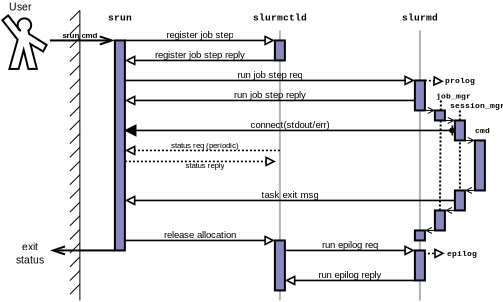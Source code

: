 <?xml version="1.0" encoding="UTF-8"?>
<dia:diagram xmlns:dia="http://www.lysator.liu.se/~alla/dia/"><dia:layer name="Background" visible="true"><dia:object type="Standard - Line" version="0" id="O0"><dia:attribute name="obj_pos"><dia:point val="24,6.5"/></dia:attribute><dia:attribute name="obj_bb"><dia:rectangle val="23.95,6.45;24.05,10.55"/></dia:attribute><dia:attribute name="conn_endpoints"><dia:point val="24,6.5"/><dia:point val="24,10.5"/></dia:attribute><dia:attribute name="numcp"><dia:int val="1"/></dia:attribute><dia:attribute name="line_style"><dia:enum val="4"/></dia:attribute><dia:connections><dia:connection handle="1" to="O78" connection="1"/></dia:connections></dia:object><dia:group><dia:object type="Standard - PolyLine" version="0" id="O1"><dia:attribute name="obj_pos"><dia:point val="2,2.5"/></dia:attribute><dia:attribute name="obj_bb"><dia:rectangle val="1.056,1.711;3.404,4.475"/></dia:attribute><dia:attribute name="poly_points"><dia:point val="2,2.5"/><dia:point val="1.413,1.75"/><dia:point val="1.125,1.988"/><dia:point val="1.887,2.962"/><dia:point val="1.475,4.425"/><dia:point val="1.938,4.425"/><dia:point val="2.188,3.475"/><dia:point val="2.425,4.425"/><dia:point val="2.85,4.425"/><dia:point val="2.525,3.175"/><dia:point val="3.163,3.55"/><dia:point val="3.337,3.225"/><dia:point val="2.462,2.675"/><dia:point val="2.425,2.487"/></dia:attribute><dia:attribute name="line_color"><dia:color val="#010101"/></dia:attribute></dia:object><dia:object type="Standard - Arc" version="0" id="O2"><dia:attribute name="obj_pos"><dia:point val="2.4,2.525"/></dia:attribute><dia:attribute name="obj_bb"><dia:rectangle val="1.836,1.846;2.614,2.575"/></dia:attribute><dia:attribute name="conn_endpoints"><dia:point val="2.4,2.525"/><dia:point val="2.05,2.525"/></dia:attribute><dia:attribute name="arc_color"><dia:color val="#010101"/></dia:attribute><dia:attribute name="curve_distance"><dia:real val="0.629"/></dia:attribute></dia:object></dia:group><dia:object type="Standard - Text" version="0" id="O3"><dia:attribute name="obj_pos"><dia:point val="2,1.5"/></dia:attribute><dia:attribute name="obj_bb"><dia:rectangle val="1.5,1;2.5,1.85"/></dia:attribute><dia:attribute name="text"><dia:composite type="text"><dia:attribute name="string"><dia:string>#User#</dia:string></dia:attribute><dia:attribute name="font"><dia:font family="arial" style="0" name="Helvetica"/></dia:attribute><dia:attribute name="height"><dia:real val="0.65"/></dia:attribute><dia:attribute name="pos"><dia:point val="2,1.5"/></dia:attribute><dia:attribute name="color"><dia:color val="#000000"/></dia:attribute><dia:attribute name="alignment"><dia:enum val="1"/></dia:attribute></dia:composite></dia:attribute></dia:object><dia:object type="Standard - Line" version="0" id="O4"><dia:attribute name="obj_pos"><dia:point val="15,2.5"/></dia:attribute><dia:attribute name="obj_bb"><dia:rectangle val="14.95,2.45;15.05,16.05"/></dia:attribute><dia:attribute name="conn_endpoints"><dia:point val="15,2.5"/><dia:point val="15,16"/></dia:attribute><dia:attribute name="numcp"><dia:int val="1"/></dia:attribute><dia:attribute name="line_color"><dia:color val="#b3b3b3"/></dia:attribute></dia:object><dia:object type="Standard - Line" version="0" id="O5"><dia:attribute name="obj_pos"><dia:point val="22,2.5"/></dia:attribute><dia:attribute name="obj_bb"><dia:rectangle val="21.95,2.45;22.05,16.05"/></dia:attribute><dia:attribute name="conn_endpoints"><dia:point val="22,2.5"/><dia:point val="22,16"/></dia:attribute><dia:attribute name="numcp"><dia:int val="1"/></dia:attribute><dia:attribute name="line_color"><dia:color val="#b1b1b1"/></dia:attribute></dia:object><dia:object type="Standard - Text" version="0" id="O6"><dia:attribute name="obj_pos"><dia:point val="15,2"/></dia:attribute><dia:attribute name="obj_bb"><dia:rectangle val="13.875,1.55;16.125,2.35"/></dia:attribute><dia:attribute name="text"><dia:composite type="text"><dia:attribute name="string"><dia:string>#slurmctld#</dia:string></dia:attribute><dia:attribute name="font"><dia:font family="courier new" style="80" name="Courier-Bold"/></dia:attribute><dia:attribute name="height"><dia:real val="0.6"/></dia:attribute><dia:attribute name="pos"><dia:point val="15,2"/></dia:attribute><dia:attribute name="color"><dia:color val="#000000"/></dia:attribute><dia:attribute name="alignment"><dia:enum val="1"/></dia:attribute></dia:composite></dia:attribute></dia:object><dia:object type="Standard - Text" version="0" id="O7"><dia:attribute name="obj_pos"><dia:point val="22,2"/></dia:attribute><dia:attribute name="obj_bb"><dia:rectangle val="21.25,1.55;22.75,2.35"/></dia:attribute><dia:attribute name="text"><dia:composite type="text"><dia:attribute name="string"><dia:string>#slurmd#</dia:string></dia:attribute><dia:attribute name="font"><dia:font family="courier new" style="80" name="Courier-Bold"/></dia:attribute><dia:attribute name="height"><dia:real val="0.6"/></dia:attribute><dia:attribute name="pos"><dia:point val="22,2"/></dia:attribute><dia:attribute name="color"><dia:color val="#000000"/></dia:attribute><dia:attribute name="alignment"><dia:enum val="1"/></dia:attribute></dia:composite></dia:attribute></dia:object><dia:object type="Standard - Line" version="0" id="O8"><dia:attribute name="obj_pos"><dia:point val="7.25,3.0"/></dia:attribute><dia:attribute name="obj_bb"><dia:rectangle val="7.21,2.6;14.79,3.4"/></dia:attribute><dia:attribute name="conn_endpoints"><dia:point val="7.25,3.0"/><dia:point val="14.75,3.0"/></dia:attribute><dia:attribute name="numcp"><dia:int val="1"/></dia:attribute><dia:attribute name="line_width"><dia:real val="0.08"/></dia:attribute><dia:attribute name="end_arrow"><dia:enum val="2"/></dia:attribute><dia:attribute name="end_arrow_length"><dia:real val="0.4"/></dia:attribute><dia:attribute name="end_arrow_width"><dia:real val="0.4"/></dia:attribute><dia:connections><dia:connection handle="0" to="O38" connection="2"/><dia:connection handle="1" to="O9" connection="0"/></dia:connections></dia:object><dia:object type="Standard - Box" version="0" id="O9"><dia:attribute name="obj_pos"><dia:point val="14.75,3.0"/></dia:attribute><dia:attribute name="obj_bb"><dia:rectangle val="14.7,2.95;15.3,4.05"/></dia:attribute><dia:attribute name="elem_corner"><dia:point val="14.75,3.0"/></dia:attribute><dia:attribute name="elem_width"><dia:real val="0.5"/></dia:attribute><dia:attribute name="elem_height"><dia:real val="1"/></dia:attribute><dia:attribute name="inner_color"><dia:color val="#8989bb"/></dia:attribute><dia:attribute name="show_background"><dia:boolean val="true"/></dia:attribute></dia:object><dia:object type="Standard - Line" version="0" id="O10"><dia:attribute name="obj_pos"><dia:point val="14.75,4.0"/></dia:attribute><dia:attribute name="obj_bb"><dia:rectangle val="7.21,3.6;14.79,4.4"/></dia:attribute><dia:attribute name="conn_endpoints"><dia:point val="14.75,4.0"/><dia:point val="7.25,4.0"/></dia:attribute><dia:attribute name="numcp"><dia:int val="1"/></dia:attribute><dia:attribute name="line_width"><dia:real val="0.08"/></dia:attribute><dia:attribute name="end_arrow"><dia:enum val="2"/></dia:attribute><dia:attribute name="end_arrow_length"><dia:real val="0.4"/></dia:attribute><dia:attribute name="end_arrow_width"><dia:real val="0.4"/></dia:attribute><dia:connections><dia:connection handle="0" to="O9" connection="5"/></dia:connections></dia:object><dia:object type="Standard - Text" version="0" id="O11"><dia:attribute name="obj_pos"><dia:point val="11,2.875"/></dia:attribute><dia:attribute name="obj_bb"><dia:rectangle val="9.325,2.375;12.675,3.175"/></dia:attribute><dia:attribute name="text"><dia:composite type="text"><dia:attribute name="string"><dia:string>#register job step#</dia:string></dia:attribute><dia:attribute name="font"><dia:font family="arial" style="0" name="Helvetica"/></dia:attribute><dia:attribute name="height"><dia:real val="0.6"/></dia:attribute><dia:attribute name="pos"><dia:point val="11,2.875"/></dia:attribute><dia:attribute name="color"><dia:color val="#000000"/></dia:attribute><dia:attribute name="alignment"><dia:enum val="1"/></dia:attribute></dia:composite></dia:attribute></dia:object><dia:object type="Standard - Text" version="0" id="O12"><dia:attribute name="obj_pos"><dia:point val="11,3.875"/></dia:attribute><dia:attribute name="obj_bb"><dia:rectangle val="8.75,3.375;13.25,4.175"/></dia:attribute><dia:attribute name="text"><dia:composite type="text"><dia:attribute name="string"><dia:string>#register job step reply#</dia:string></dia:attribute><dia:attribute name="font"><dia:font family="arial" style="0" name="Helvetica"/></dia:attribute><dia:attribute name="height"><dia:real val="0.6"/></dia:attribute><dia:attribute name="pos"><dia:point val="11,3.875"/></dia:attribute><dia:attribute name="color"><dia:color val="#000000"/></dia:attribute><dia:attribute name="alignment"><dia:enum val="1"/></dia:attribute></dia:composite></dia:attribute></dia:object><dia:object type="Standard - Line" version="0" id="O13"><dia:attribute name="obj_pos"><dia:point val="7.25,5.0"/></dia:attribute><dia:attribute name="obj_bb"><dia:rectangle val="7.21,4.6;21.79,5.4"/></dia:attribute><dia:attribute name="conn_endpoints"><dia:point val="7.25,5.0"/><dia:point val="21.75,5.0"/></dia:attribute><dia:attribute name="numcp"><dia:int val="1"/></dia:attribute><dia:attribute name="line_width"><dia:real val="0.08"/></dia:attribute><dia:attribute name="end_arrow"><dia:enum val="2"/></dia:attribute><dia:attribute name="end_arrow_length"><dia:real val="0.4"/></dia:attribute><dia:attribute name="end_arrow_width"><dia:real val="0.4"/></dia:attribute><dia:connections><dia:connection handle="1" to="O17" connection="0"/></dia:connections></dia:object><dia:object type="Standard - Text" version="0" id="O14"><dia:attribute name="obj_pos"><dia:point val="14.5,4.875"/></dia:attribute><dia:attribute name="obj_bb"><dia:rectangle val="12.875,4.375;16.125,5.175"/></dia:attribute><dia:attribute name="text"><dia:composite type="text"><dia:attribute name="string"><dia:string>#run job step req#</dia:string></dia:attribute><dia:attribute name="font"><dia:font family="arial" style="0" name="Helvetica"/></dia:attribute><dia:attribute name="height"><dia:real val="0.6"/></dia:attribute><dia:attribute name="pos"><dia:point val="14.5,4.875"/></dia:attribute><dia:attribute name="color"><dia:color val="#000000"/></dia:attribute><dia:attribute name="alignment"><dia:enum val="1"/></dia:attribute></dia:composite></dia:attribute></dia:object><dia:object type="Standard - Line" version="0" id="O15"><dia:attribute name="obj_pos"><dia:point val="21.75,6.0"/></dia:attribute><dia:attribute name="obj_bb"><dia:rectangle val="7.21,5.6;21.79,6.4"/></dia:attribute><dia:attribute name="conn_endpoints"><dia:point val="21.75,6.0"/><dia:point val="7.25,6.0"/></dia:attribute><dia:attribute name="numcp"><dia:int val="1"/></dia:attribute><dia:attribute name="line_width"><dia:real val="0.08"/></dia:attribute><dia:attribute name="end_arrow"><dia:enum val="2"/></dia:attribute><dia:attribute name="end_arrow_length"><dia:real val="0.4"/></dia:attribute><dia:attribute name="end_arrow_width"><dia:real val="0.4"/></dia:attribute></dia:object><dia:object type="Standard - Text" version="0" id="O16"><dia:attribute name="obj_pos"><dia:point val="14.5,5.875"/></dia:attribute><dia:attribute name="obj_bb"><dia:rectangle val="12.7,5.375;16.3,6.175"/></dia:attribute><dia:attribute name="text"><dia:composite type="text"><dia:attribute name="string"><dia:string>#run job step reply#</dia:string></dia:attribute><dia:attribute name="font"><dia:font family="arial" style="0" name="Helvetica"/></dia:attribute><dia:attribute name="height"><dia:real val="0.6"/></dia:attribute><dia:attribute name="pos"><dia:point val="14.5,5.875"/></dia:attribute><dia:attribute name="color"><dia:color val="#000000"/></dia:attribute><dia:attribute name="alignment"><dia:enum val="1"/></dia:attribute></dia:composite></dia:attribute></dia:object><dia:object type="Standard - Box" version="0" id="O17"><dia:attribute name="obj_pos"><dia:point val="21.75,5.0"/></dia:attribute><dia:attribute name="obj_bb"><dia:rectangle val="21.7,4.95;22.3,6.55"/></dia:attribute><dia:attribute name="elem_corner"><dia:point val="21.75,5.0"/></dia:attribute><dia:attribute name="elem_width"><dia:real val="0.5"/></dia:attribute><dia:attribute name="elem_height"><dia:real val="1.5"/></dia:attribute><dia:attribute name="inner_color"><dia:color val="#8989bf"/></dia:attribute><dia:attribute name="show_background"><dia:boolean val="true"/></dia:attribute></dia:object><dia:object type="Standard - Text" version="0" id="O18"><dia:attribute name="obj_pos"><dia:point val="22.8,5.9"/></dia:attribute><dia:attribute name="obj_bb"><dia:rectangle val="22.8,5.5;24.2,6.15"/></dia:attribute><dia:attribute name="text"><dia:composite type="text"><dia:attribute name="string"><dia:string>#job_mgr#</dia:string></dia:attribute><dia:attribute name="font"><dia:font family="courier new" style="80" name="Courier-Bold"/></dia:attribute><dia:attribute name="height"><dia:real val="0.5"/></dia:attribute><dia:attribute name="pos"><dia:point val="22.8,5.9"/></dia:attribute><dia:attribute name="color"><dia:color val="#000000"/></dia:attribute><dia:attribute name="alignment"><dia:enum val="0"/></dia:attribute></dia:composite></dia:attribute></dia:object><dia:object type="Standard - Line" version="0" id="O19"><dia:attribute name="obj_pos"><dia:point val="22,6.5"/></dia:attribute><dia:attribute name="obj_bb"><dia:rectangle val="21.975,6.2;22.775,6.8"/></dia:attribute><dia:attribute name="conn_endpoints"><dia:point val="22,6.5"/><dia:point val="22.75,6.5"/></dia:attribute><dia:attribute name="numcp"><dia:int val="1"/></dia:attribute><dia:attribute name="line_width"><dia:real val="0.05"/></dia:attribute><dia:attribute name="end_arrow"><dia:enum val="1"/></dia:attribute><dia:attribute name="end_arrow_length"><dia:real val="0.3"/></dia:attribute><dia:attribute name="end_arrow_width"><dia:real val="0.3"/></dia:attribute><dia:connections><dia:connection handle="0" to="O17" connection="6"/><dia:connection handle="1" to="O33" connection="0"/></dia:connections></dia:object><dia:object type="Standard - Text" version="0" id="O20"><dia:attribute name="obj_pos"><dia:point val="23.5,6.375"/></dia:attribute><dia:attribute name="obj_bb"><dia:rectangle val="23.5,5.975;25.7,6.625"/></dia:attribute><dia:attribute name="text"><dia:composite type="text"><dia:attribute name="string"><dia:string>#session_mgr#</dia:string></dia:attribute><dia:attribute name="font"><dia:font family="courier new" style="80" name="Courier-Bold"/></dia:attribute><dia:attribute name="height"><dia:real val="0.5"/></dia:attribute><dia:attribute name="pos"><dia:point val="23.5,6.375"/></dia:attribute><dia:attribute name="color"><dia:color val="#000000"/></dia:attribute><dia:attribute name="alignment"><dia:enum val="0"/></dia:attribute></dia:composite></dia:attribute></dia:object><dia:object type="Standard - Line" version="0" id="O21"><dia:attribute name="obj_pos"><dia:point val="23.75,7.5"/></dia:attribute><dia:attribute name="obj_bb"><dia:rectangle val="7.21,7.0;23.79,8.0"/></dia:attribute><dia:attribute name="conn_endpoints"><dia:point val="23.75,7.5"/><dia:point val="7.25,7.5"/></dia:attribute><dia:attribute name="numcp"><dia:int val="1"/></dia:attribute><dia:attribute name="line_width"><dia:real val="0.08"/></dia:attribute><dia:attribute name="start_arrow"><dia:enum val="13"/></dia:attribute><dia:attribute name="start_arrow_length"><dia:real val="0.5"/></dia:attribute><dia:attribute name="start_arrow_width"><dia:real val="0.5"/></dia:attribute><dia:attribute name="end_arrow"><dia:enum val="3"/></dia:attribute><dia:attribute name="end_arrow_length"><dia:real val="0.5"/></dia:attribute><dia:attribute name="end_arrow_width"><dia:real val="0.5"/></dia:attribute></dia:object><dia:object type="Standard - Text" version="0" id="O22"><dia:attribute name="obj_pos"><dia:point val="15.5,7.375"/></dia:attribute><dia:attribute name="obj_bb"><dia:rectangle val="13.525,6.875;17.475,7.675"/></dia:attribute><dia:attribute name="text"><dia:composite type="text"><dia:attribute name="string"><dia:string>#connect(stdout/err)#</dia:string></dia:attribute><dia:attribute name="font"><dia:font family="arial" style="0" name="Helvetica"/></dia:attribute><dia:attribute name="height"><dia:real val="0.6"/></dia:attribute><dia:attribute name="pos"><dia:point val="15.5,7.375"/></dia:attribute><dia:attribute name="color"><dia:color val="#000000"/></dia:attribute><dia:attribute name="alignment"><dia:enum val="1"/></dia:attribute></dia:composite></dia:attribute></dia:object><dia:object type="Standard - Line" version="0" id="O23"><dia:attribute name="obj_pos"><dia:point val="23.75,11"/></dia:attribute><dia:attribute name="obj_bb"><dia:rectangle val="7.21,10.6;23.79,11.4"/></dia:attribute><dia:attribute name="conn_endpoints"><dia:point val="23.75,11"/><dia:point val="7.25,11"/></dia:attribute><dia:attribute name="numcp"><dia:int val="1"/></dia:attribute><dia:attribute name="line_width"><dia:real val="0.08"/></dia:attribute><dia:attribute name="end_arrow"><dia:enum val="2"/></dia:attribute><dia:attribute name="end_arrow_length"><dia:real val="0.4"/></dia:attribute><dia:attribute name="end_arrow_width"><dia:real val="0.4"/></dia:attribute></dia:object><dia:object type="Standard - Text" version="0" id="O24"><dia:attribute name="obj_pos"><dia:point val="15.5,10.875"/></dia:attribute><dia:attribute name="obj_bb"><dia:rectangle val="14.075,10.375;16.925,11.175"/></dia:attribute><dia:attribute name="text"><dia:composite type="text"><dia:attribute name="string"><dia:string>#task exit msg#</dia:string></dia:attribute><dia:attribute name="font"><dia:font family="arial" style="0" name="Helvetica"/></dia:attribute><dia:attribute name="height"><dia:real val="0.6"/></dia:attribute><dia:attribute name="pos"><dia:point val="15.5,10.875"/></dia:attribute><dia:attribute name="color"><dia:color val="#000000"/></dia:attribute><dia:attribute name="alignment"><dia:enum val="1"/></dia:attribute></dia:composite></dia:attribute></dia:object><dia:object type="Standard - Line" version="0" id="O25"><dia:attribute name="obj_pos"><dia:point val="7,13"/></dia:attribute><dia:attribute name="obj_bb"><dia:rectangle val="6.96,12.6;14.79,13.4"/></dia:attribute><dia:attribute name="conn_endpoints"><dia:point val="7,13"/><dia:point val="14.75,13"/></dia:attribute><dia:attribute name="numcp"><dia:int val="1"/></dia:attribute><dia:attribute name="line_width"><dia:real val="0.08"/></dia:attribute><dia:attribute name="end_arrow"><dia:enum val="2"/></dia:attribute><dia:attribute name="end_arrow_length"><dia:real val="0.4"/></dia:attribute><dia:attribute name="end_arrow_width"><dia:real val="0.4"/></dia:attribute><dia:connections><dia:connection handle="1" to="O28" connection="0"/></dia:connections></dia:object><dia:object type="Standard - Line" version="0" id="O26"><dia:attribute name="obj_pos"><dia:point val="23.05,6"/></dia:attribute><dia:attribute name="obj_bb"><dia:rectangle val="22.95,5.95;23.101,11.55"/></dia:attribute><dia:attribute name="conn_endpoints"><dia:point val="23.05,6"/><dia:point val="23,11.5"/></dia:attribute><dia:attribute name="numcp"><dia:int val="1"/></dia:attribute><dia:attribute name="line_style"><dia:enum val="4"/></dia:attribute><dia:connections><dia:connection handle="1" to="O35" connection="1"/></dia:connections></dia:object><dia:object type="Standard - Text" version="0" id="O27"><dia:attribute name="obj_pos"><dia:point val="11,12.875"/></dia:attribute><dia:attribute name="obj_bb"><dia:rectangle val="9.2,12.375;12.8,13.175"/></dia:attribute><dia:attribute name="text"><dia:composite type="text"><dia:attribute name="string"><dia:string>#release allocation#</dia:string></dia:attribute><dia:attribute name="font"><dia:font family="arial" style="0" name="Helvetica"/></dia:attribute><dia:attribute name="height"><dia:real val="0.6"/></dia:attribute><dia:attribute name="pos"><dia:point val="11,12.875"/></dia:attribute><dia:attribute name="color"><dia:color val="#000000"/></dia:attribute><dia:attribute name="alignment"><dia:enum val="1"/></dia:attribute></dia:composite></dia:attribute></dia:object><dia:object type="Standard - Box" version="0" id="O28"><dia:attribute name="obj_pos"><dia:point val="14.75,13"/></dia:attribute><dia:attribute name="obj_bb"><dia:rectangle val="14.7,12.95;15.3,15.55"/></dia:attribute><dia:attribute name="elem_corner"><dia:point val="14.75,13"/></dia:attribute><dia:attribute name="elem_width"><dia:real val="0.5"/></dia:attribute><dia:attribute name="elem_height"><dia:real val="2.5"/></dia:attribute><dia:attribute name="inner_color"><dia:color val="#8989bf"/></dia:attribute><dia:attribute name="show_background"><dia:boolean val="true"/></dia:attribute></dia:object><dia:object type="Standard - Line" version="0" id="O29"><dia:attribute name="obj_pos"><dia:point val="15.25,13.5"/></dia:attribute><dia:attribute name="obj_bb"><dia:rectangle val="15.21,13.1;21.79,13.9"/></dia:attribute><dia:attribute name="conn_endpoints"><dia:point val="15.25,13.5"/><dia:point val="21.75,13.5"/></dia:attribute><dia:attribute name="numcp"><dia:int val="1"/></dia:attribute><dia:attribute name="line_width"><dia:real val="0.08"/></dia:attribute><dia:attribute name="end_arrow"><dia:enum val="2"/></dia:attribute><dia:attribute name="end_arrow_length"><dia:real val="0.4"/></dia:attribute><dia:attribute name="end_arrow_width"><dia:real val="0.4"/></dia:attribute><dia:connections><dia:connection handle="1" to="O36" connection="0"/></dia:connections></dia:object><dia:object type="Standard - Text" version="0" id="O30"><dia:attribute name="obj_pos"><dia:point val="18.5,13.375"/></dia:attribute><dia:attribute name="obj_bb"><dia:rectangle val="17.1,12.875;19.9,13.675"/></dia:attribute><dia:attribute name="text"><dia:composite type="text"><dia:attribute name="string"><dia:string>#run epilog req#</dia:string></dia:attribute><dia:attribute name="font"><dia:font family="arial" style="0" name="Helvetica"/></dia:attribute><dia:attribute name="height"><dia:real val="0.6"/></dia:attribute><dia:attribute name="pos"><dia:point val="18.5,13.375"/></dia:attribute><dia:attribute name="color"><dia:color val="#000000"/></dia:attribute><dia:attribute name="alignment"><dia:enum val="1"/></dia:attribute></dia:composite></dia:attribute></dia:object><dia:object type="Standard - Line" version="0" id="O31"><dia:attribute name="obj_pos"><dia:point val="21.75,15"/></dia:attribute><dia:attribute name="obj_bb"><dia:rectangle val="15.21,14.6;21.79,15.4"/></dia:attribute><dia:attribute name="conn_endpoints"><dia:point val="21.75,15"/><dia:point val="15.25,15"/></dia:attribute><dia:attribute name="numcp"><dia:int val="1"/></dia:attribute><dia:attribute name="line_width"><dia:real val="0.08"/></dia:attribute><dia:attribute name="end_arrow"><dia:enum val="2"/></dia:attribute><dia:attribute name="end_arrow_length"><dia:real val="0.4"/></dia:attribute><dia:attribute name="end_arrow_width"><dia:real val="0.4"/></dia:attribute><dia:connections><dia:connection handle="0" to="O36" connection="5"/></dia:connections></dia:object><dia:object type="Standard - Text" version="0" id="O32"><dia:attribute name="obj_pos"><dia:point val="18.5,14.875"/></dia:attribute><dia:attribute name="obj_bb"><dia:rectangle val="16.925,14.375;20.075,15.175"/></dia:attribute><dia:attribute name="text"><dia:composite type="text"><dia:attribute name="string"><dia:string>#run epilog reply#</dia:string></dia:attribute><dia:attribute name="font"><dia:font family="arial" style="0" name="Helvetica"/></dia:attribute><dia:attribute name="height"><dia:real val="0.6"/></dia:attribute><dia:attribute name="pos"><dia:point val="18.5,14.875"/></dia:attribute><dia:attribute name="color"><dia:color val="#000000"/></dia:attribute><dia:attribute name="alignment"><dia:enum val="1"/></dia:attribute></dia:composite></dia:attribute></dia:object><dia:object type="Standard - Box" version="0" id="O33"><dia:attribute name="obj_pos"><dia:point val="22.75,6.5"/></dia:attribute><dia:attribute name="obj_bb"><dia:rectangle val="22.7,6.45;23.3,7.05"/></dia:attribute><dia:attribute name="elem_corner"><dia:point val="22.75,6.5"/></dia:attribute><dia:attribute name="elem_width"><dia:real val="0.5"/></dia:attribute><dia:attribute name="elem_height"><dia:real val="0.5"/></dia:attribute><dia:attribute name="inner_color"><dia:color val="#8989bf"/></dia:attribute><dia:attribute name="show_background"><dia:boolean val="true"/></dia:attribute></dia:object><dia:object type="Standard - Box" version="0" id="O34"><dia:attribute name="obj_pos"><dia:point val="23.75,7.0"/></dia:attribute><dia:attribute name="obj_bb"><dia:rectangle val="23.7,6.95;24.3,8.05"/></dia:attribute><dia:attribute name="elem_corner"><dia:point val="23.75,7.0"/></dia:attribute><dia:attribute name="elem_width"><dia:real val="0.5"/></dia:attribute><dia:attribute name="elem_height"><dia:real val="1"/></dia:attribute><dia:attribute name="inner_color"><dia:color val="#8989bf"/></dia:attribute><dia:attribute name="show_background"><dia:boolean val="true"/></dia:attribute></dia:object><dia:object type="Standard - Box" version="0" id="O35"><dia:attribute name="obj_pos"><dia:point val="22.75,11.5"/></dia:attribute><dia:attribute name="obj_bb"><dia:rectangle val="22.7,11.45;23.3,12.55"/></dia:attribute><dia:attribute name="elem_corner"><dia:point val="22.75,11.5"/></dia:attribute><dia:attribute name="elem_width"><dia:real val="0.5"/></dia:attribute><dia:attribute name="elem_height"><dia:real val="1"/></dia:attribute><dia:attribute name="inner_color"><dia:color val="#8989bf"/></dia:attribute><dia:attribute name="show_background"><dia:boolean val="true"/></dia:attribute></dia:object><dia:object type="Standard - Box" version="0" id="O36"><dia:attribute name="obj_pos"><dia:point val="21.75,13.5"/></dia:attribute><dia:attribute name="obj_bb"><dia:rectangle val="21.7,13.45;22.3,15.05"/></dia:attribute><dia:attribute name="elem_corner"><dia:point val="21.75,13.5"/></dia:attribute><dia:attribute name="elem_width"><dia:real val="0.5"/></dia:attribute><dia:attribute name="elem_height"><dia:real val="1.5"/></dia:attribute><dia:attribute name="inner_color"><dia:color val="#8989bf"/></dia:attribute><dia:attribute name="show_background"><dia:boolean val="true"/></dia:attribute></dia:object><dia:object type="Standard - Text" version="0" id="O37"><dia:attribute name="obj_pos"><dia:point val="7,2"/></dia:attribute><dia:attribute name="obj_bb"><dia:rectangle val="6.5,1.55;7.5,2.35"/></dia:attribute><dia:attribute name="text"><dia:composite type="text"><dia:attribute name="string"><dia:string>#srun#</dia:string></dia:attribute><dia:attribute name="font"><dia:font family="courier new" style="80" name="Courier-Bold"/></dia:attribute><dia:attribute name="height"><dia:real val="0.6"/></dia:attribute><dia:attribute name="pos"><dia:point val="7,2"/></dia:attribute><dia:attribute name="color"><dia:color val="#000000"/></dia:attribute><dia:attribute name="alignment"><dia:enum val="1"/></dia:attribute></dia:composite></dia:attribute></dia:object><dia:object type="Standard - Box" version="0" id="O38"><dia:attribute name="obj_pos"><dia:point val="6.75,3.0"/></dia:attribute><dia:attribute name="obj_bb"><dia:rectangle val="6.7,2.95;7.3,13.55"/></dia:attribute><dia:attribute name="elem_corner"><dia:point val="6.75,3.0"/></dia:attribute><dia:attribute name="elem_width"><dia:real val="0.5"/></dia:attribute><dia:attribute name="elem_height"><dia:real val="10.5"/></dia:attribute><dia:attribute name="inner_color"><dia:color val="#8989bf"/></dia:attribute><dia:attribute name="show_background"><dia:boolean val="true"/></dia:attribute></dia:object><dia:object type="Standard - Line" version="0" id="O39"><dia:attribute name="obj_pos"><dia:point val="3.5,3"/></dia:attribute><dia:attribute name="obj_bb"><dia:rectangle val="3.45,2.6;6.8,3.4"/></dia:attribute><dia:attribute name="conn_endpoints"><dia:point val="3.5,3"/><dia:point val="6.75,3.0"/></dia:attribute><dia:attribute name="numcp"><dia:int val="1"/></dia:attribute><dia:attribute name="end_arrow"><dia:enum val="1"/></dia:attribute><dia:attribute name="end_arrow_length"><dia:real val="0.6"/></dia:attribute><dia:attribute name="end_arrow_width"><dia:real val="0.4"/></dia:attribute><dia:connections><dia:connection handle="1" to="O38" connection="0"/></dia:connections></dia:object><dia:object type="Standard - Line" version="0" id="O40"><dia:attribute name="obj_pos"><dia:point val="6.75,13.5"/></dia:attribute><dia:attribute name="obj_bb"><dia:rectangle val="3.45,13.1;6.8,13.9"/></dia:attribute><dia:attribute name="conn_endpoints"><dia:point val="6.75,13.5"/><dia:point val="3.5,13.5"/></dia:attribute><dia:attribute name="numcp"><dia:int val="1"/></dia:attribute><dia:attribute name="end_arrow"><dia:enum val="1"/></dia:attribute><dia:attribute name="end_arrow_length"><dia:real val="0.6"/></dia:attribute><dia:attribute name="end_arrow_width"><dia:real val="0.4"/></dia:attribute><dia:connections><dia:connection handle="0" to="O38" connection="5"/></dia:connections></dia:object><dia:object type="Standard - Line" version="0" id="O41"><dia:attribute name="obj_pos"><dia:point val="15,8.5"/></dia:attribute><dia:attribute name="obj_bb"><dia:rectangle val="7.21,8.1;15.04,8.9"/></dia:attribute><dia:attribute name="conn_endpoints"><dia:point val="15,8.5"/><dia:point val="7.25,8.5"/></dia:attribute><dia:attribute name="numcp"><dia:int val="1"/></dia:attribute><dia:attribute name="line_width"><dia:real val="0.08"/></dia:attribute><dia:attribute name="line_style"><dia:enum val="4"/></dia:attribute><dia:attribute name="end_arrow"><dia:enum val="2"/></dia:attribute><dia:attribute name="end_arrow_length"><dia:real val="0.4"/></dia:attribute><dia:attribute name="end_arrow_width"><dia:real val="0.4"/></dia:attribute></dia:object><dia:object type="Standard - Line" version="0" id="O42"><dia:attribute name="obj_pos"><dia:point val="7.25,9.05"/></dia:attribute><dia:attribute name="obj_bb"><dia:rectangle val="7.21,8.65;14.84,9.45"/></dia:attribute><dia:attribute name="conn_endpoints"><dia:point val="7.25,9.05"/><dia:point val="14.8,9.05"/></dia:attribute><dia:attribute name="numcp"><dia:int val="1"/></dia:attribute><dia:attribute name="line_width"><dia:real val="0.08"/></dia:attribute><dia:attribute name="line_style"><dia:enum val="4"/></dia:attribute><dia:attribute name="end_arrow"><dia:enum val="2"/></dia:attribute><dia:attribute name="end_arrow_length"><dia:real val="0.4"/></dia:attribute><dia:attribute name="end_arrow_width"><dia:real val="0.4"/></dia:attribute></dia:object><dia:object type="Standard - Text" version="0" id="O43"><dia:attribute name="obj_pos"><dia:point val="11.25,8.375"/></dia:attribute><dia:attribute name="obj_bb"><dia:rectangle val="9.65,7.975;12.85,8.625"/></dia:attribute><dia:attribute name="text"><dia:composite type="text"><dia:attribute name="string"><dia:string>#status req (periodic)#</dia:string></dia:attribute><dia:attribute name="font"><dia:font family="arial" style="0" name="Helvetica"/></dia:attribute><dia:attribute name="height"><dia:real val="0.5"/></dia:attribute><dia:attribute name="pos"><dia:point val="11.25,8.375"/></dia:attribute><dia:attribute name="color"><dia:color val="#000000"/></dia:attribute><dia:attribute name="alignment"><dia:enum val="1"/></dia:attribute></dia:composite></dia:attribute></dia:object><dia:object type="Standard - Text" version="0" id="O44"><dia:attribute name="obj_pos"><dia:point val="11.25,9.375"/></dia:attribute><dia:attribute name="obj_bb"><dia:rectangle val="10.3,8.975;12.2,9.625"/></dia:attribute><dia:attribute name="text"><dia:composite type="text"><dia:attribute name="string"><dia:string>#status reply#</dia:string></dia:attribute><dia:attribute name="font"><dia:font family="arial" style="0" name="Helvetica"/></dia:attribute><dia:attribute name="height"><dia:real val="0.5"/></dia:attribute><dia:attribute name="pos"><dia:point val="11.25,9.375"/></dia:attribute><dia:attribute name="color"><dia:color val="#000000"/></dia:attribute><dia:attribute name="alignment"><dia:enum val="1"/></dia:attribute></dia:composite></dia:attribute></dia:object><dia:object type="Standard - Text" version="0" id="O45"><dia:attribute name="obj_pos"><dia:point val="2.5,13.5"/></dia:attribute><dia:attribute name="obj_bb"><dia:rectangle val="1.85,13;3.15,14.5"/></dia:attribute><dia:attribute name="text"><dia:composite type="text"><dia:attribute name="string"><dia:string>#exit
status#</dia:string></dia:attribute><dia:attribute name="font"><dia:font family="arial" style="0" name="Helvetica"/></dia:attribute><dia:attribute name="height"><dia:real val="0.65"/></dia:attribute><dia:attribute name="pos"><dia:point val="2.5,13.5"/></dia:attribute><dia:attribute name="color"><dia:color val="#000000"/></dia:attribute><dia:attribute name="alignment"><dia:enum val="1"/></dia:attribute></dia:composite></dia:attribute></dia:object><dia:group><dia:object type="Standard - Line" version="0" id="O46"><dia:attribute name="obj_pos"><dia:point val="5,1.5"/></dia:attribute><dia:attribute name="obj_bb"><dia:rectangle val="4.975,1.475;5.025,16.025"/></dia:attribute><dia:attribute name="conn_endpoints"><dia:point val="5,1.5"/><dia:point val="5,16"/></dia:attribute><dia:attribute name="numcp"><dia:int val="1"/></dia:attribute><dia:attribute name="line_width"><dia:real val="0.05"/></dia:attribute></dia:object><dia:object type="Standard - Line" version="0" id="O47"><dia:attribute name="obj_pos"><dia:point val="5,1.5"/></dia:attribute><dia:attribute name="obj_bb"><dia:rectangle val="4.465,1.465;5.035,2.035"/></dia:attribute><dia:attribute name="conn_endpoints"><dia:point val="5,1.5"/><dia:point val="4.5,2"/></dia:attribute><dia:attribute name="numcp"><dia:int val="1"/></dia:attribute><dia:attribute name="line_width"><dia:real val="0.05"/></dia:attribute></dia:object><dia:object type="Standard - Line" version="0" id="O48"><dia:attribute name="obj_pos"><dia:point val="5,2.184"/></dia:attribute><dia:attribute name="obj_bb"><dia:rectangle val="4.465,2.149;5.035,2.72"/></dia:attribute><dia:attribute name="conn_endpoints"><dia:point val="5,2.184"/><dia:point val="4.5,2.684"/></dia:attribute><dia:attribute name="numcp"><dia:int val="1"/></dia:attribute><dia:attribute name="line_width"><dia:real val="0.05"/></dia:attribute></dia:object><dia:object type="Standard - Line" version="0" id="O49"><dia:attribute name="obj_pos"><dia:point val="5,2.869"/></dia:attribute><dia:attribute name="obj_bb"><dia:rectangle val="4.465,2.834;5.035,3.404"/></dia:attribute><dia:attribute name="conn_endpoints"><dia:point val="5,2.869"/><dia:point val="4.5,3.369"/></dia:attribute><dia:attribute name="numcp"><dia:int val="1"/></dia:attribute><dia:attribute name="line_width"><dia:real val="0.05"/></dia:attribute></dia:object><dia:object type="Standard - Line" version="0" id="O50"><dia:attribute name="obj_pos"><dia:point val="5,3.554"/></dia:attribute><dia:attribute name="obj_bb"><dia:rectangle val="4.465,3.518;5.035,4.089"/></dia:attribute><dia:attribute name="conn_endpoints"><dia:point val="5,3.554"/><dia:point val="4.5,4.054"/></dia:attribute><dia:attribute name="numcp"><dia:int val="1"/></dia:attribute><dia:attribute name="line_width"><dia:real val="0.05"/></dia:attribute></dia:object><dia:object type="Standard - Line" version="0" id="O51"><dia:attribute name="obj_pos"><dia:point val="5,4.238"/></dia:attribute><dia:attribute name="obj_bb"><dia:rectangle val="4.465,4.203;5.035,4.773"/></dia:attribute><dia:attribute name="conn_endpoints"><dia:point val="5,4.238"/><dia:point val="4.5,4.738"/></dia:attribute><dia:attribute name="numcp"><dia:int val="1"/></dia:attribute><dia:attribute name="line_width"><dia:real val="0.05"/></dia:attribute></dia:object><dia:object type="Standard - Line" version="0" id="O52"><dia:attribute name="obj_pos"><dia:point val="5,4.923"/></dia:attribute><dia:attribute name="obj_bb"><dia:rectangle val="4.465,4.887;5.035,5.458"/></dia:attribute><dia:attribute name="conn_endpoints"><dia:point val="5,4.923"/><dia:point val="4.5,5.423"/></dia:attribute><dia:attribute name="numcp"><dia:int val="1"/></dia:attribute><dia:attribute name="line_width"><dia:real val="0.05"/></dia:attribute></dia:object><dia:object type="Standard - Line" version="0" id="O53"><dia:attribute name="obj_pos"><dia:point val="5,5.607"/></dia:attribute><dia:attribute name="obj_bb"><dia:rectangle val="4.465,5.572;5.035,6.142"/></dia:attribute><dia:attribute name="conn_endpoints"><dia:point val="5,5.607"/><dia:point val="4.5,6.107"/></dia:attribute><dia:attribute name="numcp"><dia:int val="1"/></dia:attribute><dia:attribute name="line_width"><dia:real val="0.05"/></dia:attribute></dia:object><dia:object type="Standard - Line" version="0" id="O54"><dia:attribute name="obj_pos"><dia:point val="5,6.292"/></dia:attribute><dia:attribute name="obj_bb"><dia:rectangle val="4.465,6.256;5.035,6.827"/></dia:attribute><dia:attribute name="conn_endpoints"><dia:point val="5,6.292"/><dia:point val="4.5,6.792"/></dia:attribute><dia:attribute name="numcp"><dia:int val="1"/></dia:attribute><dia:attribute name="line_width"><dia:real val="0.05"/></dia:attribute></dia:object><dia:object type="Standard - Line" version="0" id="O55"><dia:attribute name="obj_pos"><dia:point val="5,6.976"/></dia:attribute><dia:attribute name="obj_bb"><dia:rectangle val="4.465,6.941;5.035,7.512"/></dia:attribute><dia:attribute name="conn_endpoints"><dia:point val="5,6.976"/><dia:point val="4.5,7.476"/></dia:attribute><dia:attribute name="numcp"><dia:int val="1"/></dia:attribute><dia:attribute name="line_width"><dia:real val="0.05"/></dia:attribute></dia:object><dia:object type="Standard - Line" version="0" id="O56"><dia:attribute name="obj_pos"><dia:point val="5,7.661"/></dia:attribute><dia:attribute name="obj_bb"><dia:rectangle val="4.465,7.625;5.035,8.196"/></dia:attribute><dia:attribute name="conn_endpoints"><dia:point val="5,7.661"/><dia:point val="4.5,8.161"/></dia:attribute><dia:attribute name="numcp"><dia:int val="1"/></dia:attribute><dia:attribute name="line_width"><dia:real val="0.05"/></dia:attribute></dia:object><dia:object type="Standard - Line" version="0" id="O57"><dia:attribute name="obj_pos"><dia:point val="5,8.345"/></dia:attribute><dia:attribute name="obj_bb"><dia:rectangle val="4.465,8.31;5.035,8.881"/></dia:attribute><dia:attribute name="conn_endpoints"><dia:point val="5,8.345"/><dia:point val="4.5,8.845"/></dia:attribute><dia:attribute name="numcp"><dia:int val="1"/></dia:attribute><dia:attribute name="line_width"><dia:real val="0.05"/></dia:attribute></dia:object><dia:object type="Standard - Line" version="0" id="O58"><dia:attribute name="obj_pos"><dia:point val="5,9.03"/></dia:attribute><dia:attribute name="obj_bb"><dia:rectangle val="4.465,8.994;5.035,9.565"/></dia:attribute><dia:attribute name="conn_endpoints"><dia:point val="5,9.03"/><dia:point val="4.5,9.53"/></dia:attribute><dia:attribute name="numcp"><dia:int val="1"/></dia:attribute><dia:attribute name="line_width"><dia:real val="0.05"/></dia:attribute></dia:object><dia:object type="Standard - Line" version="0" id="O59"><dia:attribute name="obj_pos"><dia:point val="5,9.714"/></dia:attribute><dia:attribute name="obj_bb"><dia:rectangle val="4.465,9.679;5.035,10.25"/></dia:attribute><dia:attribute name="conn_endpoints"><dia:point val="5,9.714"/><dia:point val="4.5,10.214"/></dia:attribute><dia:attribute name="numcp"><dia:int val="1"/></dia:attribute><dia:attribute name="line_width"><dia:real val="0.05"/></dia:attribute></dia:object><dia:object type="Standard - Line" version="0" id="O60"><dia:attribute name="obj_pos"><dia:point val="5,10.399"/></dia:attribute><dia:attribute name="obj_bb"><dia:rectangle val="4.465,10.363;5.035,10.934"/></dia:attribute><dia:attribute name="conn_endpoints"><dia:point val="5,10.399"/><dia:point val="4.5,10.899"/></dia:attribute><dia:attribute name="numcp"><dia:int val="1"/></dia:attribute><dia:attribute name="line_width"><dia:real val="0.05"/></dia:attribute></dia:object><dia:object type="Standard - Line" version="0" id="O61"><dia:attribute name="obj_pos"><dia:point val="5,11.083"/></dia:attribute><dia:attribute name="obj_bb"><dia:rectangle val="4.465,11.048;5.035,11.619"/></dia:attribute><dia:attribute name="conn_endpoints"><dia:point val="5,11.083"/><dia:point val="4.5,11.583"/></dia:attribute><dia:attribute name="numcp"><dia:int val="1"/></dia:attribute><dia:attribute name="line_width"><dia:real val="0.05"/></dia:attribute></dia:object><dia:object type="Standard - Line" version="0" id="O62"><dia:attribute name="obj_pos"><dia:point val="5,11.768"/></dia:attribute><dia:attribute name="obj_bb"><dia:rectangle val="4.465,11.732;5.035,12.303"/></dia:attribute><dia:attribute name="conn_endpoints"><dia:point val="5,11.768"/><dia:point val="4.5,12.268"/></dia:attribute><dia:attribute name="numcp"><dia:int val="1"/></dia:attribute><dia:attribute name="line_width"><dia:real val="0.05"/></dia:attribute></dia:object><dia:object type="Standard - Line" version="0" id="O63"><dia:attribute name="obj_pos"><dia:point val="5,12.452"/></dia:attribute><dia:attribute name="obj_bb"><dia:rectangle val="4.465,12.417;5.035,12.988"/></dia:attribute><dia:attribute name="conn_endpoints"><dia:point val="5,12.452"/><dia:point val="4.5,12.952"/></dia:attribute><dia:attribute name="numcp"><dia:int val="1"/></dia:attribute><dia:attribute name="line_width"><dia:real val="0.05"/></dia:attribute></dia:object><dia:object type="Standard - Line" version="0" id="O64"><dia:attribute name="obj_pos"><dia:point val="5,13.137"/></dia:attribute><dia:attribute name="obj_bb"><dia:rectangle val="4.465,13.101;5.035,13.672"/></dia:attribute><dia:attribute name="conn_endpoints"><dia:point val="5,13.137"/><dia:point val="4.5,13.637"/></dia:attribute><dia:attribute name="numcp"><dia:int val="1"/></dia:attribute><dia:attribute name="line_width"><dia:real val="0.05"/></dia:attribute></dia:object><dia:object type="Standard - Line" version="0" id="O65"><dia:attribute name="obj_pos"><dia:point val="5,13.821"/></dia:attribute><dia:attribute name="obj_bb"><dia:rectangle val="4.465,13.786;5.035,14.357"/></dia:attribute><dia:attribute name="conn_endpoints"><dia:point val="5,13.821"/><dia:point val="4.5,14.321"/></dia:attribute><dia:attribute name="numcp"><dia:int val="1"/></dia:attribute><dia:attribute name="line_width"><dia:real val="0.05"/></dia:attribute></dia:object><dia:object type="Standard - Line" version="0" id="O66"><dia:attribute name="obj_pos"><dia:point val="5,14.506"/></dia:attribute><dia:attribute name="obj_bb"><dia:rectangle val="4.465,14.47;5.035,15.041"/></dia:attribute><dia:attribute name="conn_endpoints"><dia:point val="5,14.506"/><dia:point val="4.5,15.006"/></dia:attribute><dia:attribute name="numcp"><dia:int val="1"/></dia:attribute><dia:attribute name="line_width"><dia:real val="0.05"/></dia:attribute></dia:object><dia:object type="Standard - Line" version="0" id="O67"><dia:attribute name="obj_pos"><dia:point val="5,15.19"/></dia:attribute><dia:attribute name="obj_bb"><dia:rectangle val="4.465,15.155;5.035,15.726"/></dia:attribute><dia:attribute name="conn_endpoints"><dia:point val="5,15.19"/><dia:point val="4.5,15.69"/></dia:attribute><dia:attribute name="numcp"><dia:int val="1"/></dia:attribute><dia:attribute name="line_width"><dia:real val="0.05"/></dia:attribute></dia:object></dia:group><dia:object type="Standard - Box" version="0" id="O68"><dia:attribute name="obj_pos"><dia:point val="24.75,8.0"/></dia:attribute><dia:attribute name="obj_bb"><dia:rectangle val="24.7,7.95;25.3,10.55"/></dia:attribute><dia:attribute name="elem_corner"><dia:point val="24.75,8.0"/></dia:attribute><dia:attribute name="elem_width"><dia:real val="0.5"/></dia:attribute><dia:attribute name="elem_height"><dia:real val="2.5"/></dia:attribute><dia:attribute name="inner_color"><dia:color val="#8989bf"/></dia:attribute><dia:attribute name="show_background"><dia:boolean val="true"/></dia:attribute></dia:object><dia:object type="Standard - Text" version="0" id="O69"><dia:attribute name="obj_pos"><dia:point val="25.25,7.0"/></dia:attribute><dia:attribute name="obj_bb"><dia:rectangle val="25.25,6.6;25.25,7.25"/></dia:attribute><dia:attribute name="text"><dia:composite type="text"><dia:attribute name="string"><dia:string>##</dia:string></dia:attribute><dia:attribute name="font"><dia:font family="courier new" style="80" name="Courier-Bold"/></dia:attribute><dia:attribute name="height"><dia:real val="0.5"/></dia:attribute><dia:attribute name="pos"><dia:point val="25.25,7.0"/></dia:attribute><dia:attribute name="color"><dia:color val="#000000"/></dia:attribute><dia:attribute name="alignment"><dia:enum val="0"/></dia:attribute></dia:composite></dia:attribute></dia:object><dia:object type="Standard - Text" version="0" id="O70"><dia:attribute name="obj_pos"><dia:point val="24.75,7.625"/></dia:attribute><dia:attribute name="obj_bb"><dia:rectangle val="24.75,7.225;25.35,7.875"/></dia:attribute><dia:attribute name="text"><dia:composite type="text"><dia:attribute name="string"><dia:string>#cmd#</dia:string></dia:attribute><dia:attribute name="font"><dia:font family="courier new" style="80" name="Courier-Bold"/></dia:attribute><dia:attribute name="height"><dia:real val="0.5"/></dia:attribute><dia:attribute name="pos"><dia:point val="24.75,7.625"/></dia:attribute><dia:attribute name="color"><dia:color val="#000000"/></dia:attribute><dia:attribute name="alignment"><dia:enum val="0"/></dia:attribute></dia:composite></dia:attribute></dia:object><dia:object type="Standard - Line" version="0" id="O71"><dia:attribute name="obj_pos"><dia:point val="23,7.0"/></dia:attribute><dia:attribute name="obj_bb"><dia:rectangle val="22.975,6.7;23.775,7.3"/></dia:attribute><dia:attribute name="conn_endpoints"><dia:point val="23,7.0"/><dia:point val="23.75,7.0"/></dia:attribute><dia:attribute name="numcp"><dia:int val="1"/></dia:attribute><dia:attribute name="line_width"><dia:real val="0.05"/></dia:attribute><dia:attribute name="end_arrow"><dia:enum val="1"/></dia:attribute><dia:attribute name="end_arrow_length"><dia:real val="0.3"/></dia:attribute><dia:attribute name="end_arrow_width"><dia:real val="0.3"/></dia:attribute><dia:connections><dia:connection handle="0" to="O33" connection="6"/><dia:connection handle="1" to="O34" connection="0"/></dia:connections></dia:object><dia:object type="Standard - Line" version="0" id="O72"><dia:attribute name="obj_pos"><dia:point val="24,11.5"/></dia:attribute><dia:attribute name="obj_bb"><dia:rectangle val="23.225,11.2;24.025,11.8"/></dia:attribute><dia:attribute name="conn_endpoints"><dia:point val="24,11.5"/><dia:point val="23.25,11.5"/></dia:attribute><dia:attribute name="numcp"><dia:int val="1"/></dia:attribute><dia:attribute name="line_width"><dia:real val="0.05"/></dia:attribute><dia:attribute name="end_arrow"><dia:enum val="1"/></dia:attribute><dia:attribute name="end_arrow_length"><dia:real val="0.3"/></dia:attribute><dia:attribute name="end_arrow_width"><dia:real val="0.3"/></dia:attribute><dia:connections><dia:connection handle="1" to="O35" connection="2"/></dia:connections></dia:object><dia:object type="Standard - Line" version="0" id="O73"><dia:attribute name="obj_pos"><dia:point val="22.75,12.5"/></dia:attribute><dia:attribute name="obj_bb"><dia:rectangle val="22.225,12.2;22.775,12.8"/></dia:attribute><dia:attribute name="conn_endpoints"><dia:point val="22.75,12.5"/><dia:point val="22.25,12.5"/></dia:attribute><dia:attribute name="numcp"><dia:int val="1"/></dia:attribute><dia:attribute name="line_width"><dia:real val="0.05"/></dia:attribute><dia:attribute name="end_arrow"><dia:enum val="1"/></dia:attribute><dia:attribute name="end_arrow_length"><dia:real val="0.3"/></dia:attribute><dia:attribute name="end_arrow_width"><dia:real val="0.3"/></dia:attribute><dia:connections><dia:connection handle="0" to="O35" connection="5"/><dia:connection handle="1" to="O74" connection="2"/></dia:connections></dia:object><dia:object type="Standard - Box" version="0" id="O74"><dia:attribute name="obj_pos"><dia:point val="21.75,12.5"/></dia:attribute><dia:attribute name="obj_bb"><dia:rectangle val="21.7,12.45;22.3,13.05"/></dia:attribute><dia:attribute name="elem_corner"><dia:point val="21.75,12.5"/></dia:attribute><dia:attribute name="elem_width"><dia:real val="0.5"/></dia:attribute><dia:attribute name="elem_height"><dia:real val="0.5"/></dia:attribute><dia:attribute name="inner_color"><dia:color val="#8989bf"/></dia:attribute><dia:attribute name="show_background"><dia:boolean val="true"/></dia:attribute></dia:object><dia:object type="Standard - Line" version="0" id="O75"><dia:attribute name="obj_pos"><dia:point val="24.25,8.0"/></dia:attribute><dia:attribute name="obj_bb"><dia:rectangle val="24.225,7.7;24.775,8.3"/></dia:attribute><dia:attribute name="conn_endpoints"><dia:point val="24.25,8.0"/><dia:point val="24.75,8.0"/></dia:attribute><dia:attribute name="numcp"><dia:int val="1"/></dia:attribute><dia:attribute name="line_width"><dia:real val="0.05"/></dia:attribute><dia:attribute name="end_arrow"><dia:enum val="1"/></dia:attribute><dia:attribute name="end_arrow_length"><dia:real val="0.3"/></dia:attribute><dia:attribute name="end_arrow_width"><dia:real val="0.3"/></dia:attribute><dia:connections><dia:connection handle="1" to="O68" connection="0"/></dia:connections></dia:object><dia:object type="Standard - Line" version="0" id="O76"><dia:attribute name="obj_pos"><dia:point val="24.75,10.5"/></dia:attribute><dia:attribute name="obj_bb"><dia:rectangle val="24.225,10.2;24.775,10.8"/></dia:attribute><dia:attribute name="conn_endpoints"><dia:point val="24.75,10.5"/><dia:point val="24.25,10.5"/></dia:attribute><dia:attribute name="numcp"><dia:int val="1"/></dia:attribute><dia:attribute name="line_width"><dia:real val="0.05"/></dia:attribute><dia:attribute name="end_arrow"><dia:enum val="1"/></dia:attribute><dia:attribute name="end_arrow_length"><dia:real val="0.3"/></dia:attribute><dia:attribute name="end_arrow_width"><dia:real val="0.3"/></dia:attribute><dia:connections><dia:connection handle="0" to="O68" connection="5"/><dia:connection handle="1" to="O78" connection="2"/></dia:connections></dia:object><dia:object type="Standard - Text" version="0" id="O77"><dia:attribute name="obj_pos"><dia:point val="5,2.875"/></dia:attribute><dia:attribute name="obj_bb"><dia:rectangle val="4.225,2.475;5.775,3.175"/></dia:attribute><dia:attribute name="text"><dia:composite type="text"><dia:attribute name="string"><dia:string>#srun cmd#</dia:string></dia:attribute><dia:attribute name="font"><dia:font family="arial" style="80" name="Helvetica-Bold"/></dia:attribute><dia:attribute name="height"><dia:real val="0.5"/></dia:attribute><dia:attribute name="pos"><dia:point val="5,2.875"/></dia:attribute><dia:attribute name="color"><dia:color val="#000000"/></dia:attribute><dia:attribute name="alignment"><dia:enum val="1"/></dia:attribute></dia:composite></dia:attribute></dia:object><dia:object type="Standard - Box" version="0" id="O78"><dia:attribute name="obj_pos"><dia:point val="23.75,10.5"/></dia:attribute><dia:attribute name="obj_bb"><dia:rectangle val="23.7,10.45;24.3,11.55"/></dia:attribute><dia:attribute name="elem_corner"><dia:point val="23.75,10.5"/></dia:attribute><dia:attribute name="elem_width"><dia:real val="0.5"/></dia:attribute><dia:attribute name="elem_height"><dia:real val="1"/></dia:attribute><dia:attribute name="inner_color"><dia:color val="#8989bf"/></dia:attribute><dia:attribute name="show_background"><dia:boolean val="true"/></dia:attribute></dia:object><dia:object type="Standard - Text" version="0" id="O79"><dia:attribute name="obj_pos"><dia:point val="23.25,5.125"/></dia:attribute><dia:attribute name="obj_bb"><dia:rectangle val="23.25,4.711;24.464,5.402"/></dia:attribute><dia:attribute name="text"><dia:composite type="text"><dia:attribute name="string"><dia:string>#prolog#</dia:string></dia:attribute><dia:attribute name="font"><dia:font family="courier new" style="80" name="Courier-Bold"/></dia:attribute><dia:attribute name="height"><dia:real val="0.5"/></dia:attribute><dia:attribute name="pos"><dia:point val="23.25,5.125"/></dia:attribute><dia:attribute name="color"><dia:color val="#000000"/></dia:attribute><dia:attribute name="alignment"><dia:enum val="0"/></dia:attribute></dia:composite></dia:attribute></dia:object><dia:object type="Standard - Line" version="0" id="O80"><dia:attribute name="obj_pos"><dia:point val="22.25,5.0"/></dia:attribute><dia:attribute name="obj_bb"><dia:rectangle val="22.208,4.648;23.261,5.452"/></dia:attribute><dia:attribute name="conn_endpoints"><dia:point val="22.25,5.0"/><dia:point val="23.2,5.05"/></dia:attribute><dia:attribute name="numcp"><dia:int val="1"/></dia:attribute><dia:attribute name="line_width"><dia:real val="0.08"/></dia:attribute><dia:attribute name="line_style"><dia:enum val="4"/></dia:attribute><dia:attribute name="end_arrow"><dia:enum val="2"/></dia:attribute><dia:attribute name="end_arrow_length"><dia:real val="0.4"/></dia:attribute><dia:attribute name="end_arrow_width"><dia:real val="0.4"/></dia:attribute><dia:connections><dia:connection handle="0" to="O17" connection="2"/></dia:connections></dia:object><dia:object type="Standard - Text" version="0" id="O81"><dia:attribute name="obj_pos"><dia:point val="23.355,13.778"/></dia:attribute><dia:attribute name="obj_bb"><dia:rectangle val="23.355,13.378;24.555,14.028"/></dia:attribute><dia:attribute name="text"><dia:composite type="text"><dia:attribute name="string"><dia:string>#epilog#</dia:string></dia:attribute><dia:attribute name="font"><dia:font family="courier new" style="80" name="Courier-Bold"/></dia:attribute><dia:attribute name="height"><dia:real val="0.5"/></dia:attribute><dia:attribute name="pos"><dia:point val="23.355,13.778"/></dia:attribute><dia:attribute name="color"><dia:color val="#000000"/></dia:attribute><dia:attribute name="alignment"><dia:enum val="0"/></dia:attribute></dia:composite></dia:attribute></dia:object><dia:object type="Standard - Line" version="0" id="O82"><dia:attribute name="obj_pos"><dia:point val="22.4,13.65"/></dia:attribute><dia:attribute name="obj_bb"><dia:rectangle val="22.36,13.245;23.287,14.045"/></dia:attribute><dia:attribute name="conn_endpoints"><dia:point val="22.4,13.65"/><dia:point val="23.245,13.645"/></dia:attribute><dia:attribute name="numcp"><dia:int val="1"/></dia:attribute><dia:attribute name="line_width"><dia:real val="0.08"/></dia:attribute><dia:attribute name="line_style"><dia:enum val="4"/></dia:attribute><dia:attribute name="end_arrow"><dia:enum val="2"/></dia:attribute><dia:attribute name="end_arrow_length"><dia:real val="0.4"/></dia:attribute><dia:attribute name="end_arrow_width"><dia:real val="0.4"/></dia:attribute></dia:object></dia:layer></dia:diagram>
